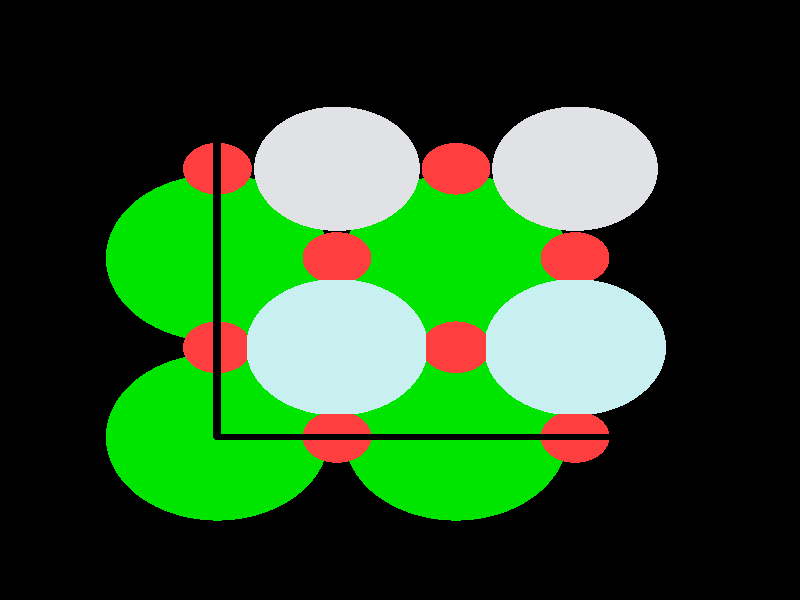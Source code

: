 #include "colors.inc"
#include "finish.inc"

global_settings {assumed_gamma 1 max_trace_level 6}
background {color White transmit 1.0}
camera {orthographic
  right -13.71*x up 13.71*y
  direction 1.00*z
  location <0,0,50.00> look_at <0,0,0>}


light_source {<  2.00,   3.00,  40.00> color White
  area_light <0.70, 0, 0>, <0, 0.70, 0>, 3, 3
  adaptive 1 jitter}
// no fog
#declare simple = finish {phong 0.7}
#declare pale = finish {ambient 0.5 diffuse 0.85 roughness 0.001 specular 0.200 }
#declare intermediate = finish {ambient 0.3 diffuse 0.6 specular 0.1 roughness 0.04}
#declare vmd = finish {ambient 0.0 diffuse 0.65 phong 0.1 phong_size 40.0 specular 0.5 }
#declare jmol = finish {ambient 0.2 diffuse 0.6 specular 1 roughness 0.001 metallic}
#declare ase2 = finish {ambient 0.05 brilliance 3 diffuse 0.6 metallic specular 0.7 roughness 0.04 reflection 0.15}
#declare ase3 = finish {ambient 0.15 brilliance 2 diffuse 0.6 metallic specular 1.0 roughness 0.001 reflection 0.0}
#declare glass = finish {ambient 0.05 diffuse 0.3 specular 1.0 roughness 0.001}
#declare glass2 = finish {ambient 0.01 diffuse 0.3 specular 1.0 reflection 0.25 roughness 0.001}
#declare Rcell = 0.070;
#declare Rbond = 0.100;

#macro atom(LOC, R, COL, TRANS, FIN)
  sphere{LOC, R texture{pigment{color COL transmit TRANS} finish{FIN}}}
#end
#macro constrain(LOC, R, COL, TRANS FIN)
union{torus{R, Rcell rotate 45*z texture{pigment{color COL transmit TRANS} finish{FIN}}}
     torus{R, Rcell rotate -45*z texture{pigment{color COL transmit TRANS} finish{FIN}}}
     translate LOC}
#end

cylinder {< -3.13,  -3.13,  -8.17>, < -3.13,  -3.13,   0.00>, Rcell pigment {Black}}
cylinder {<  5.04,  -3.13,  -8.17>, <  5.04,  -3.13,   0.00>, Rcell pigment {Black}}
cylinder {<  5.04,   5.04,  -8.17>, <  5.04,   5.04,   0.00>, Rcell pigment {Black}}
cylinder {< -3.13,   5.04,  -8.17>, < -3.13,   5.04,   0.00>, Rcell pigment {Black}}
cylinder {< -3.13,  -3.13,  -8.17>, <  5.04,  -3.13,  -8.17>, Rcell pigment {Black}}
cylinder {< -3.13,  -3.13,   0.00>, <  5.04,  -3.13,   0.00>, Rcell pigment {Black}}
cylinder {< -3.13,   5.04,   0.00>, <  5.04,   5.04,   0.00>, Rcell pigment {Black}}
cylinder {< -3.13,   5.04,  -8.17>, <  5.04,   5.04,  -8.17>, Rcell pigment {Black}}
cylinder {< -3.13,  -3.13,  -8.17>, < -3.13,   5.04,  -8.17>, Rcell pigment {Black}}
cylinder {< -3.13,  -3.13,   0.00>, < -3.13,   5.04,   0.00>, Rcell pigment {Black}}
cylinder {<  5.04,  -3.13,   0.00>, <  5.04,   5.04,   0.00>, Rcell pigment {Black}}
cylinder {<  5.04,  -3.13,  -8.17>, <  5.04,   5.04,  -8.17>, Rcell pigment {Black}}
atom(< -3.13,  -3.13,  -8.17>, 1.91, rgb <0.00, 0.78, 0.00>, 0.0, ase2) // #0
atom(< -1.08,  -1.08,  -6.12>, 1.56, rgb <0.58, 0.87, 0.87>, 0.0, ase2) // #1
atom(< -1.08,  -3.13,  -6.12>, 0.59, rgb <1.00, 0.05, 0.05>, 0.0, ase2) // #2
atom(< -3.13,  -1.08,  -6.12>, 0.59, rgb <1.00, 0.05, 0.05>, 0.0, ase2) // #3
atom(< -1.08,  -1.08,  -8.17>, 0.59, rgb <1.00, 0.05, 0.05>, 0.0, ase2) // #4
atom(< -3.13,   0.96,  -8.17>, 1.91, rgb <0.00, 0.78, 0.00>, 0.0, ase2) // #5
atom(< -1.08,   3.00,  -6.12>, 1.42, rgb <0.75, 0.76, 0.78>, 0.0, ase2) // #6
atom(< -1.08,   0.96,  -6.12>, 0.59, rgb <1.00, 0.05, 0.05>, 0.0, ase2) // #7
atom(< -3.13,   3.00,  -6.12>, 0.59, rgb <1.00, 0.05, 0.05>, 0.0, ase2) // #8
atom(< -1.08,   3.00,  -8.17>, 0.59, rgb <1.00, 0.05, 0.05>, 0.0, ase2) // #9
atom(<  0.96,  -3.13,  -8.17>, 1.91, rgb <0.00, 0.78, 0.00>, 0.0, ase2) // #10
atom(<  3.00,  -1.08,  -6.12>, 1.56, rgb <0.58, 0.87, 0.87>, 0.0, ase2) // #11
atom(<  3.00,  -3.13,  -6.12>, 0.59, rgb <1.00, 0.05, 0.05>, 0.0, ase2) // #12
atom(<  0.96,  -1.08,  -6.12>, 0.59, rgb <1.00, 0.05, 0.05>, 0.0, ase2) // #13
atom(<  3.00,  -1.08,  -8.17>, 0.59, rgb <1.00, 0.05, 0.05>, 0.0, ase2) // #14
atom(<  0.96,   0.96,  -8.17>, 1.91, rgb <0.00, 0.78, 0.00>, 0.0, ase2) // #15
atom(<  3.00,   3.00,  -6.12>, 1.42, rgb <0.75, 0.76, 0.78>, 0.0, ase2) // #16
atom(<  3.00,   0.96,  -6.12>, 0.59, rgb <1.00, 0.05, 0.05>, 0.0, ase2) // #17
atom(<  0.96,   3.00,  -6.12>, 0.59, rgb <1.00, 0.05, 0.05>, 0.0, ase2) // #18
atom(<  3.00,   3.00,  -8.17>, 0.59, rgb <1.00, 0.05, 0.05>, 0.0, ase2) // #19
atom(< -3.13,  -3.13,  -4.08>, 1.91, rgb <0.00, 0.78, 0.00>, 0.0, ase2) // #20
atom(< -1.08,  -1.08,  -2.04>, 1.56, rgb <0.58, 0.87, 0.87>, 0.0, ase2) // #21
atom(< -1.08,  -3.13,  -2.04>, 0.59, rgb <1.00, 0.05, 0.05>, 0.0, ase2) // #22
atom(< -3.13,  -1.08,  -2.04>, 0.59, rgb <1.00, 0.05, 0.05>, 0.0, ase2) // #23
atom(< -1.08,  -1.08,  -4.08>, 0.59, rgb <1.00, 0.05, 0.05>, 0.0, ase2) // #24
atom(< -3.13,   0.96,  -4.08>, 1.91, rgb <0.00, 0.78, 0.00>, 0.0, ase2) // #25
atom(< -1.08,   3.00,  -2.04>, 1.42, rgb <0.75, 0.76, 0.78>, 0.0, ase2) // #26
atom(< -1.08,   0.96,  -2.04>, 0.59, rgb <1.00, 0.05, 0.05>, 0.0, ase2) // #27
atom(< -3.13,   3.00,  -2.04>, 0.59, rgb <1.00, 0.05, 0.05>, 0.0, ase2) // #28
atom(< -1.08,   3.00,  -4.08>, 0.59, rgb <1.00, 0.05, 0.05>, 0.0, ase2) // #29
atom(<  0.96,  -3.13,  -4.08>, 1.91, rgb <0.00, 0.78, 0.00>, 0.0, ase2) // #30
atom(<  3.00,  -1.08,  -2.04>, 1.56, rgb <0.58, 0.87, 0.87>, 0.0, ase2) // #31
atom(<  3.00,  -3.13,  -2.04>, 0.59, rgb <1.00, 0.05, 0.05>, 0.0, ase2) // #32
atom(<  0.96,  -1.08,  -2.04>, 0.59, rgb <1.00, 0.05, 0.05>, 0.0, ase2) // #33
atom(<  3.00,  -1.08,  -4.08>, 0.59, rgb <1.00, 0.05, 0.05>, 0.0, ase2) // #34
atom(<  0.96,   0.96,  -4.08>, 1.91, rgb <0.00, 0.78, 0.00>, 0.0, ase2) // #35
atom(<  3.00,   3.00,  -2.04>, 1.42, rgb <0.75, 0.76, 0.78>, 0.0, ase2) // #36
atom(<  3.00,   0.96,  -2.04>, 0.59, rgb <1.00, 0.05, 0.05>, 0.0, ase2) // #37
atom(<  0.96,   3.00,  -2.04>, 0.59, rgb <1.00, 0.05, 0.05>, 0.0, ase2) // #38
atom(<  3.00,   3.00,  -4.08>, 0.59, rgb <1.00, 0.05, 0.05>, 0.0, ase2) // #39

// no constraints
